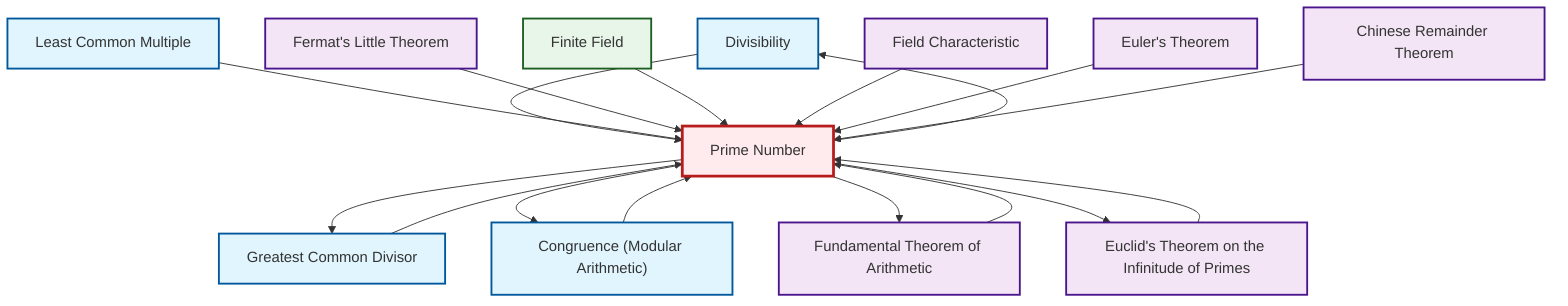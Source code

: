 graph TD
    classDef definition fill:#e1f5fe,stroke:#01579b,stroke-width:2px
    classDef theorem fill:#f3e5f5,stroke:#4a148c,stroke-width:2px
    classDef axiom fill:#fff3e0,stroke:#e65100,stroke-width:2px
    classDef example fill:#e8f5e9,stroke:#1b5e20,stroke-width:2px
    classDef current fill:#ffebee,stroke:#b71c1c,stroke-width:3px
    def-divisibility["Divisibility"]:::definition
    def-gcd["Greatest Common Divisor"]:::definition
    def-congruence["Congruence (Modular Arithmetic)"]:::definition
    thm-chinese-remainder["Chinese Remainder Theorem"]:::theorem
    def-prime["Prime Number"]:::definition
    def-lcm["Least Common Multiple"]:::definition
    ex-finite-field["Finite Field"]:::example
    thm-euler["Euler's Theorem"]:::theorem
    thm-fermat-little["Fermat's Little Theorem"]:::theorem
    thm-fundamental-arithmetic["Fundamental Theorem of Arithmetic"]:::theorem
    thm-euclid-infinitude-primes["Euclid's Theorem on the Infinitude of Primes"]:::theorem
    thm-field-characteristic["Field Characteristic"]:::theorem
    def-prime --> def-gcd
    thm-fundamental-arithmetic --> def-prime
    def-prime --> def-divisibility
    def-prime --> def-congruence
    def-congruence --> def-prime
    def-divisibility --> def-prime
    def-gcd --> def-prime
    thm-euclid-infinitude-primes --> def-prime
    def-prime --> thm-fundamental-arithmetic
    def-lcm --> def-prime
    def-prime --> thm-euclid-infinitude-primes
    thm-fermat-little --> def-prime
    ex-finite-field --> def-prime
    thm-field-characteristic --> def-prime
    thm-euler --> def-prime
    thm-chinese-remainder --> def-prime
    class def-prime current